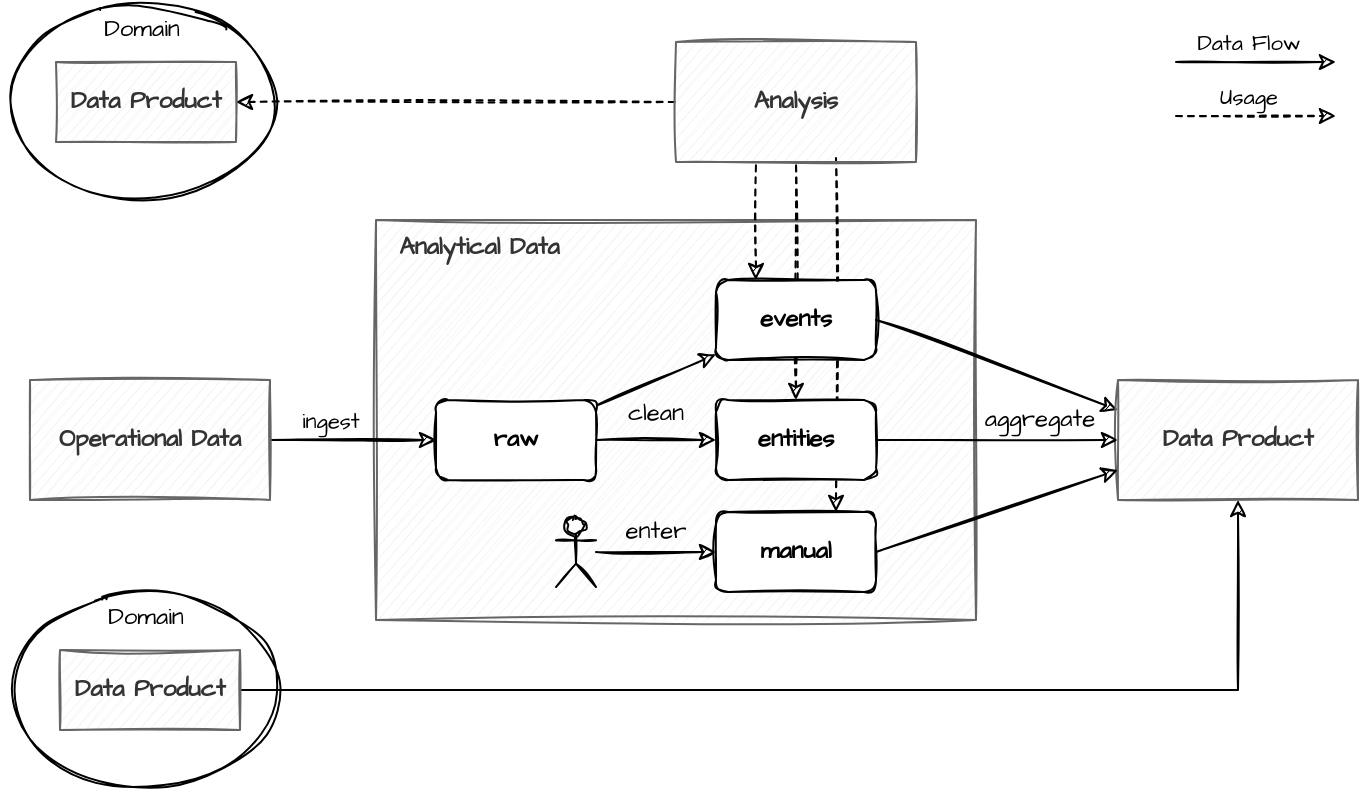 <mxfile version="15.5.4" type="embed"><diagram id="DWjpSvbVxY2pOprUcE6g" name="Page-1"><mxGraphModel dx="1003" dy="574" grid="1" gridSize="10" guides="1" tooltips="1" connect="1" arrows="1" fold="1" page="1" pageScale="1" pageWidth="827" pageHeight="1169" math="0" shadow="0"><root><mxCell id="0"/><mxCell id="1" parent="0"/><mxCell id="22" value="&amp;nbsp; Analytical Data" style="rounded=0;whiteSpace=wrap;html=1;fillColor=#f5f5f5;fontColor=#333333;strokeColor=#666666;fontStyle=1;verticalAlign=top;align=left;sketch=1;fontFamily=Architects Daughter;fontSource=https%3A%2F%2Ffonts.googleapis.com%2Fcss%3Ffamily%3DArchitects%2BDaughter;" parent="1" vertex="1"><mxGeometry x="290" y="220" width="300" height="200" as="geometry"/></mxCell><mxCell id="19" style="rounded=0;orthogonalLoop=1;jettySize=auto;html=1;startArrow=classic;startFill=1;endArrow=none;endFill=0;dashed=1;exitX=0.5;exitY=0;exitDx=0;exitDy=0;sketch=1;fontFamily=Architects Daughter;fontSource=https%3A%2F%2Ffonts.googleapis.com%2Fcss%3Ffamily%3DArchitects%2BDaughter;" parent="1" source="AsHQjoa6ET488TH-mFAR-45" target="18" edge="1"><mxGeometry relative="1" as="geometry"/></mxCell><mxCell id="20" style="rounded=0;orthogonalLoop=1;jettySize=auto;html=1;entryX=0;entryY=0.25;entryDx=0;entryDy=0;exitX=1;exitY=0.5;exitDx=0;exitDy=0;sketch=1;fontFamily=Architects Daughter;fontSource=https%3A%2F%2Ffonts.googleapis.com%2Fcss%3Ffamily%3DArchitects%2BDaughter;" parent="1" source="AsHQjoa6ET488TH-mFAR-44" target="24" edge="1"><mxGeometry relative="1" as="geometry"><mxPoint x="635.5" y="410" as="targetPoint"/></mxGeometry></mxCell><mxCell id="21" value="" style="edgeStyle=orthogonalEdgeStyle;rounded=0;orthogonalLoop=1;jettySize=auto;html=1;startArrow=classic;startFill=1;endArrow=none;endFill=0;exitX=0;exitY=0.5;exitDx=0;exitDy=0;sketch=1;fontFamily=Architects Daughter;fontSource=https%3A%2F%2Ffonts.googleapis.com%2Fcss%3Ffamily%3DArchitects%2BDaughter;" parent="1" source="AsHQjoa6ET488TH-mFAR-43" target="23" edge="1"><mxGeometry relative="1" as="geometry"/></mxCell><mxCell id="35" value="ingest" style="edgeLabel;html=1;align=center;verticalAlign=middle;resizable=0;points=[];sketch=1;fontFamily=Architects Daughter;fontSource=https%3A%2F%2Ffonts.googleapis.com%2Fcss%3Ffamily%3DArchitects%2BDaughter;" parent="21" vertex="1" connectable="0"><mxGeometry x="-0.071" y="2" relative="1" as="geometry"><mxPoint x="-15" y="-12" as="offset"/></mxGeometry></mxCell><mxCell id="23" value="Operational Data" style="rounded=0;whiteSpace=wrap;html=1;fillColor=#f5f5f5;fontColor=#333333;strokeColor=#666666;fontStyle=1;sketch=1;fontFamily=Architects Daughter;fontSource=https%3A%2F%2Ffonts.googleapis.com%2Fcss%3Ffamily%3DArchitects%2BDaughter;" parent="1" vertex="1"><mxGeometry x="117" y="300" width="120" height="60" as="geometry"/></mxCell><mxCell id="24" value="Data Product" style="rounded=0;whiteSpace=wrap;html=1;fillColor=#f5f5f5;fontColor=#333333;strokeColor=#666666;fontStyle=1;sketch=1;fontFamily=Architects Daughter;fontSource=https%3A%2F%2Ffonts.googleapis.com%2Fcss%3Ffamily%3DArchitects%2BDaughter;" parent="1" vertex="1"><mxGeometry x="661" y="300" width="120" height="60" as="geometry"/></mxCell><mxCell id="30" value="Domain" style="ellipse;whiteSpace=wrap;html=1;verticalAlign=top;sketch=1;fontFamily=Architects Daughter;fontSource=https%3A%2F%2Ffonts.googleapis.com%2Fcss%3Ffamily%3DArchitects%2BDaughter;" parent="1" vertex="1"><mxGeometry x="105" y="405" width="140" height="100" as="geometry"/></mxCell><mxCell id="AsHQjoa6ET488TH-mFAR-56" style="edgeStyle=orthogonalEdgeStyle;rounded=0;orthogonalLoop=1;jettySize=auto;html=1;entryX=0.5;entryY=1;entryDx=0;entryDy=0;sketch=1;fontFamily=Architects Daughter;fontSource=https%3A%2F%2Ffonts.googleapis.com%2Fcss%3Ffamily%3DArchitects%2BDaughter;" parent="1" source="31" target="24" edge="1"><mxGeometry relative="1" as="geometry"/></mxCell><mxCell id="31" value="Data Product" style="rounded=0;whiteSpace=wrap;html=1;fillColor=#f5f5f5;fontColor=#333333;strokeColor=#666666;fontStyle=1;sketch=1;fontFamily=Architects Daughter;fontSource=https%3A%2F%2Ffonts.googleapis.com%2Fcss%3Ffamily%3DArchitects%2BDaughter;" parent="1" vertex="1"><mxGeometry x="132" y="435" width="90" height="40" as="geometry"/></mxCell><mxCell id="40" style="rounded=0;orthogonalLoop=1;jettySize=auto;html=1;sketch=1;fontFamily=Architects Daughter;fontSource=https%3A%2F%2Ffonts.googleapis.com%2Fcss%3Ffamily%3DArchitects%2BDaughter;" parent="1" edge="1"><mxGeometry relative="1" as="geometry"><mxPoint x="770" y="141" as="targetPoint"/><mxPoint x="690" y="141" as="sourcePoint"/></mxGeometry></mxCell><mxCell id="41" value="Data Flow" style="edgeLabel;html=1;align=center;verticalAlign=middle;resizable=0;points=[];sketch=1;fontFamily=Architects Daughter;fontSource=https%3A%2F%2Ffonts.googleapis.com%2Fcss%3Ffamily%3DArchitects%2BDaughter;" parent="40" vertex="1" connectable="0"><mxGeometry x="-0.229" relative="1" as="geometry"><mxPoint x="5" y="-10" as="offset"/></mxGeometry></mxCell><mxCell id="42" style="rounded=0;orthogonalLoop=1;jettySize=auto;html=1;dashed=1;sketch=1;fontFamily=Architects Daughter;fontSource=https%3A%2F%2Ffonts.googleapis.com%2Fcss%3Ffamily%3DArchitects%2BDaughter;" parent="1" edge="1"><mxGeometry relative="1" as="geometry"><mxPoint x="770" y="168" as="targetPoint"/><mxPoint x="690" y="168" as="sourcePoint"/></mxGeometry></mxCell><mxCell id="43" value="Usage" style="edgeLabel;html=1;align=center;verticalAlign=middle;resizable=0;points=[];sketch=1;fontFamily=Architects Daughter;fontSource=https%3A%2F%2Ffonts.googleapis.com%2Fcss%3Ffamily%3DArchitects%2BDaughter;" parent="42" vertex="1" connectable="0"><mxGeometry x="-0.229" relative="1" as="geometry"><mxPoint x="5" y="-10" as="offset"/></mxGeometry></mxCell><mxCell id="AsHQjoa6ET488TH-mFAR-46" style="rounded=0;orthogonalLoop=1;jettySize=auto;html=1;sketch=1;fontFamily=Architects Daughter;fontSource=https%3A%2F%2Ffonts.googleapis.com%2Fcss%3Ffamily%3DArchitects%2BDaughter;" parent="1" source="AsHQjoa6ET488TH-mFAR-43" target="AsHQjoa6ET488TH-mFAR-44" edge="1"><mxGeometry relative="1" as="geometry"/></mxCell><mxCell id="AsHQjoa6ET488TH-mFAR-47" style="rounded=0;orthogonalLoop=1;jettySize=auto;html=1;entryX=0;entryY=0.5;entryDx=0;entryDy=0;sketch=1;fontFamily=Architects Daughter;fontSource=https%3A%2F%2Ffonts.googleapis.com%2Fcss%3Ffamily%3DArchitects%2BDaughter;" parent="1" source="AsHQjoa6ET488TH-mFAR-43" target="AsHQjoa6ET488TH-mFAR-45" edge="1"><mxGeometry relative="1" as="geometry"/></mxCell><mxCell id="AsHQjoa6ET488TH-mFAR-43" value="raw" style="rounded=1;whiteSpace=wrap;html=1;fontStyle=1;sketch=1;fontFamily=Architects Daughter;fontSource=https%3A%2F%2Ffonts.googleapis.com%2Fcss%3Ffamily%3DArchitects%2BDaughter;" parent="1" vertex="1"><mxGeometry x="320" y="310" width="80" height="40" as="geometry"/></mxCell><mxCell id="AsHQjoa6ET488TH-mFAR-49" value="manual" style="rounded=1;whiteSpace=wrap;html=1;fontStyle=1;sketch=1;fontFamily=Architects Daughter;fontSource=https%3A%2F%2Ffonts.googleapis.com%2Fcss%3Ffamily%3DArchitects%2BDaughter;" parent="1" vertex="1"><mxGeometry x="460" y="366" width="80" height="40" as="geometry"/></mxCell><mxCell id="AsHQjoa6ET488TH-mFAR-51" style="edgeStyle=none;rounded=0;orthogonalLoop=1;jettySize=auto;html=1;entryX=0;entryY=0.5;entryDx=0;entryDy=0;sketch=1;fontFamily=Architects Daughter;fontSource=https%3A%2F%2Ffonts.googleapis.com%2Fcss%3Ffamily%3DArchitects%2BDaughter;" parent="1" source="AsHQjoa6ET488TH-mFAR-50" target="AsHQjoa6ET488TH-mFAR-49" edge="1"><mxGeometry relative="1" as="geometry"/></mxCell><mxCell id="AsHQjoa6ET488TH-mFAR-50" value="" style="shape=umlActor;verticalLabelPosition=bottom;verticalAlign=top;html=1;outlineConnect=0;sketch=1;fontFamily=Architects Daughter;fontSource=https%3A%2F%2Ffonts.googleapis.com%2Fcss%3Ffamily%3DArchitects%2BDaughter;" parent="1" vertex="1"><mxGeometry x="380" y="368.5" width="20" height="35" as="geometry"/></mxCell><mxCell id="AsHQjoa6ET488TH-mFAR-57" style="rounded=0;orthogonalLoop=1;jettySize=auto;html=1;entryX=0;entryY=0.5;entryDx=0;entryDy=0;exitX=1;exitY=0.5;exitDx=0;exitDy=0;sketch=1;fontFamily=Architects Daughter;fontSource=https%3A%2F%2Ffonts.googleapis.com%2Fcss%3Ffamily%3DArchitects%2BDaughter;" parent="1" source="AsHQjoa6ET488TH-mFAR-45" target="24" edge="1"><mxGeometry relative="1" as="geometry"><mxPoint x="910" y="350" as="targetPoint"/><mxPoint x="550" y="280" as="sourcePoint"/></mxGeometry></mxCell><mxCell id="AsHQjoa6ET488TH-mFAR-58" style="rounded=0;orthogonalLoop=1;jettySize=auto;html=1;entryX=0;entryY=0.75;entryDx=0;entryDy=0;exitX=1;exitY=0.5;exitDx=0;exitDy=0;sketch=1;fontFamily=Architects Daughter;fontSource=https%3A%2F%2Ffonts.googleapis.com%2Fcss%3Ffamily%3DArchitects%2BDaughter;" parent="1" source="AsHQjoa6ET488TH-mFAR-49" target="24" edge="1"><mxGeometry relative="1" as="geometry"><mxPoint x="920" y="360" as="targetPoint"/><mxPoint x="560" y="290" as="sourcePoint"/></mxGeometry></mxCell><mxCell id="AsHQjoa6ET488TH-mFAR-59" style="rounded=0;orthogonalLoop=1;jettySize=auto;html=1;startArrow=classic;startFill=1;endArrow=none;endFill=0;dashed=1;exitX=0.25;exitY=0;exitDx=0;exitDy=0;sketch=1;fontFamily=Architects Daughter;fontSource=https%3A%2F%2Ffonts.googleapis.com%2Fcss%3Ffamily%3DArchitects%2BDaughter;" parent="1" source="AsHQjoa6ET488TH-mFAR-44" edge="1"><mxGeometry relative="1" as="geometry"><mxPoint x="510" y="260" as="sourcePoint"/><mxPoint x="480" y="192" as="targetPoint"/></mxGeometry></mxCell><mxCell id="AsHQjoa6ET488TH-mFAR-60" style="rounded=0;orthogonalLoop=1;jettySize=auto;html=1;startArrow=classic;startFill=1;endArrow=none;endFill=0;dashed=1;exitX=0.75;exitY=0;exitDx=0;exitDy=0;sketch=1;fontFamily=Architects Daughter;fontSource=https%3A%2F%2Ffonts.googleapis.com%2Fcss%3Ffamily%3DArchitects%2BDaughter;" parent="1" source="AsHQjoa6ET488TH-mFAR-49" edge="1"><mxGeometry relative="1" as="geometry"><mxPoint x="510" y="320" as="sourcePoint"/><mxPoint x="520" y="189" as="targetPoint"/></mxGeometry></mxCell><mxCell id="AsHQjoa6ET488TH-mFAR-61" value="Domain" style="ellipse;whiteSpace=wrap;html=1;verticalAlign=top;sketch=1;fontFamily=Architects Daughter;fontSource=https%3A%2F%2Ffonts.googleapis.com%2Fcss%3Ffamily%3DArchitects%2BDaughter;" parent="1" vertex="1"><mxGeometry x="103" y="111" width="140" height="100" as="geometry"/></mxCell><mxCell id="AsHQjoa6ET488TH-mFAR-62" value="Data Product" style="rounded=0;whiteSpace=wrap;html=1;fillColor=#f5f5f5;fontColor=#333333;strokeColor=#666666;fontStyle=1;sketch=1;fontFamily=Architects Daughter;fontSource=https%3A%2F%2Ffonts.googleapis.com%2Fcss%3Ffamily%3DArchitects%2BDaughter;" parent="1" vertex="1"><mxGeometry x="130" y="141" width="90" height="40" as="geometry"/></mxCell><mxCell id="AsHQjoa6ET488TH-mFAR-63" style="rounded=0;orthogonalLoop=1;jettySize=auto;html=1;startArrow=classic;startFill=1;endArrow=none;endFill=0;dashed=1;exitX=1;exitY=0.5;exitDx=0;exitDy=0;entryX=0;entryY=0.5;entryDx=0;entryDy=0;sketch=1;fontFamily=Architects Daughter;fontSource=https%3A%2F%2Ffonts.googleapis.com%2Fcss%3Ffamily%3DArchitects%2BDaughter;" parent="1" source="AsHQjoa6ET488TH-mFAR-62" target="18" edge="1"><mxGeometry relative="1" as="geometry"><mxPoint x="490" y="301" as="sourcePoint"/><mxPoint x="490" y="201" as="targetPoint"/></mxGeometry></mxCell><mxCell id="AsHQjoa6ET488TH-mFAR-64" value="clean" style="text;html=1;strokeColor=none;fillColor=none;align=center;verticalAlign=middle;whiteSpace=wrap;rounded=0;sketch=1;fontFamily=Architects Daughter;fontSource=https%3A%2F%2Ffonts.googleapis.com%2Fcss%3Ffamily%3DArchitects%2BDaughter;" parent="1" vertex="1"><mxGeometry x="400" y="302" width="60" height="30" as="geometry"/></mxCell><mxCell id="AsHQjoa6ET488TH-mFAR-66" value="aggregate" style="text;html=1;strokeColor=none;fillColor=none;align=center;verticalAlign=middle;whiteSpace=wrap;rounded=0;sketch=1;fontFamily=Architects Daughter;fontSource=https%3A%2F%2Ffonts.googleapis.com%2Fcss%3Ffamily%3DArchitects%2BDaughter;" parent="1" vertex="1"><mxGeometry x="592" y="305" width="60" height="30" as="geometry"/></mxCell><mxCell id="AsHQjoa6ET488TH-mFAR-69" value="enter" style="text;html=1;strokeColor=none;fillColor=none;align=center;verticalAlign=middle;whiteSpace=wrap;rounded=0;sketch=1;fontFamily=Architects Daughter;fontSource=https%3A%2F%2Ffonts.googleapis.com%2Fcss%3Ffamily%3DArchitects%2BDaughter;" parent="1" vertex="1"><mxGeometry x="400" y="361" width="60" height="30" as="geometry"/></mxCell><mxCell id="AsHQjoa6ET488TH-mFAR-44" value="events" style="rounded=1;whiteSpace=wrap;html=1;fontStyle=1;sketch=1;fontFamily=Architects Daughter;fontSource=https%3A%2F%2Ffonts.googleapis.com%2Fcss%3Ffamily%3DArchitects%2BDaughter;" parent="1" vertex="1"><mxGeometry x="460" y="250" width="80" height="40" as="geometry"/></mxCell><mxCell id="AsHQjoa6ET488TH-mFAR-45" value="entities" style="rounded=1;whiteSpace=wrap;html=1;fontStyle=1;sketch=1;fontFamily=Architects Daughter;fontSource=https%3A%2F%2Ffonts.googleapis.com%2Fcss%3Ffamily%3DArchitects%2BDaughter;" parent="1" vertex="1"><mxGeometry x="460" y="310" width="80" height="40" as="geometry"/></mxCell><mxCell id="18" value="Analysis" style="rounded=0;whiteSpace=wrap;html=1;fillColor=#f5f5f5;fontColor=#333333;strokeColor=#666666;fontStyle=1;sketch=1;fontFamily=Architects Daughter;fontSource=https%3A%2F%2Ffonts.googleapis.com%2Fcss%3Ffamily%3DArchitects%2BDaughter;" parent="1" vertex="1"><mxGeometry x="440" y="131" width="120" height="60" as="geometry"/></mxCell></root></mxGraphModel></diagram></mxfile>